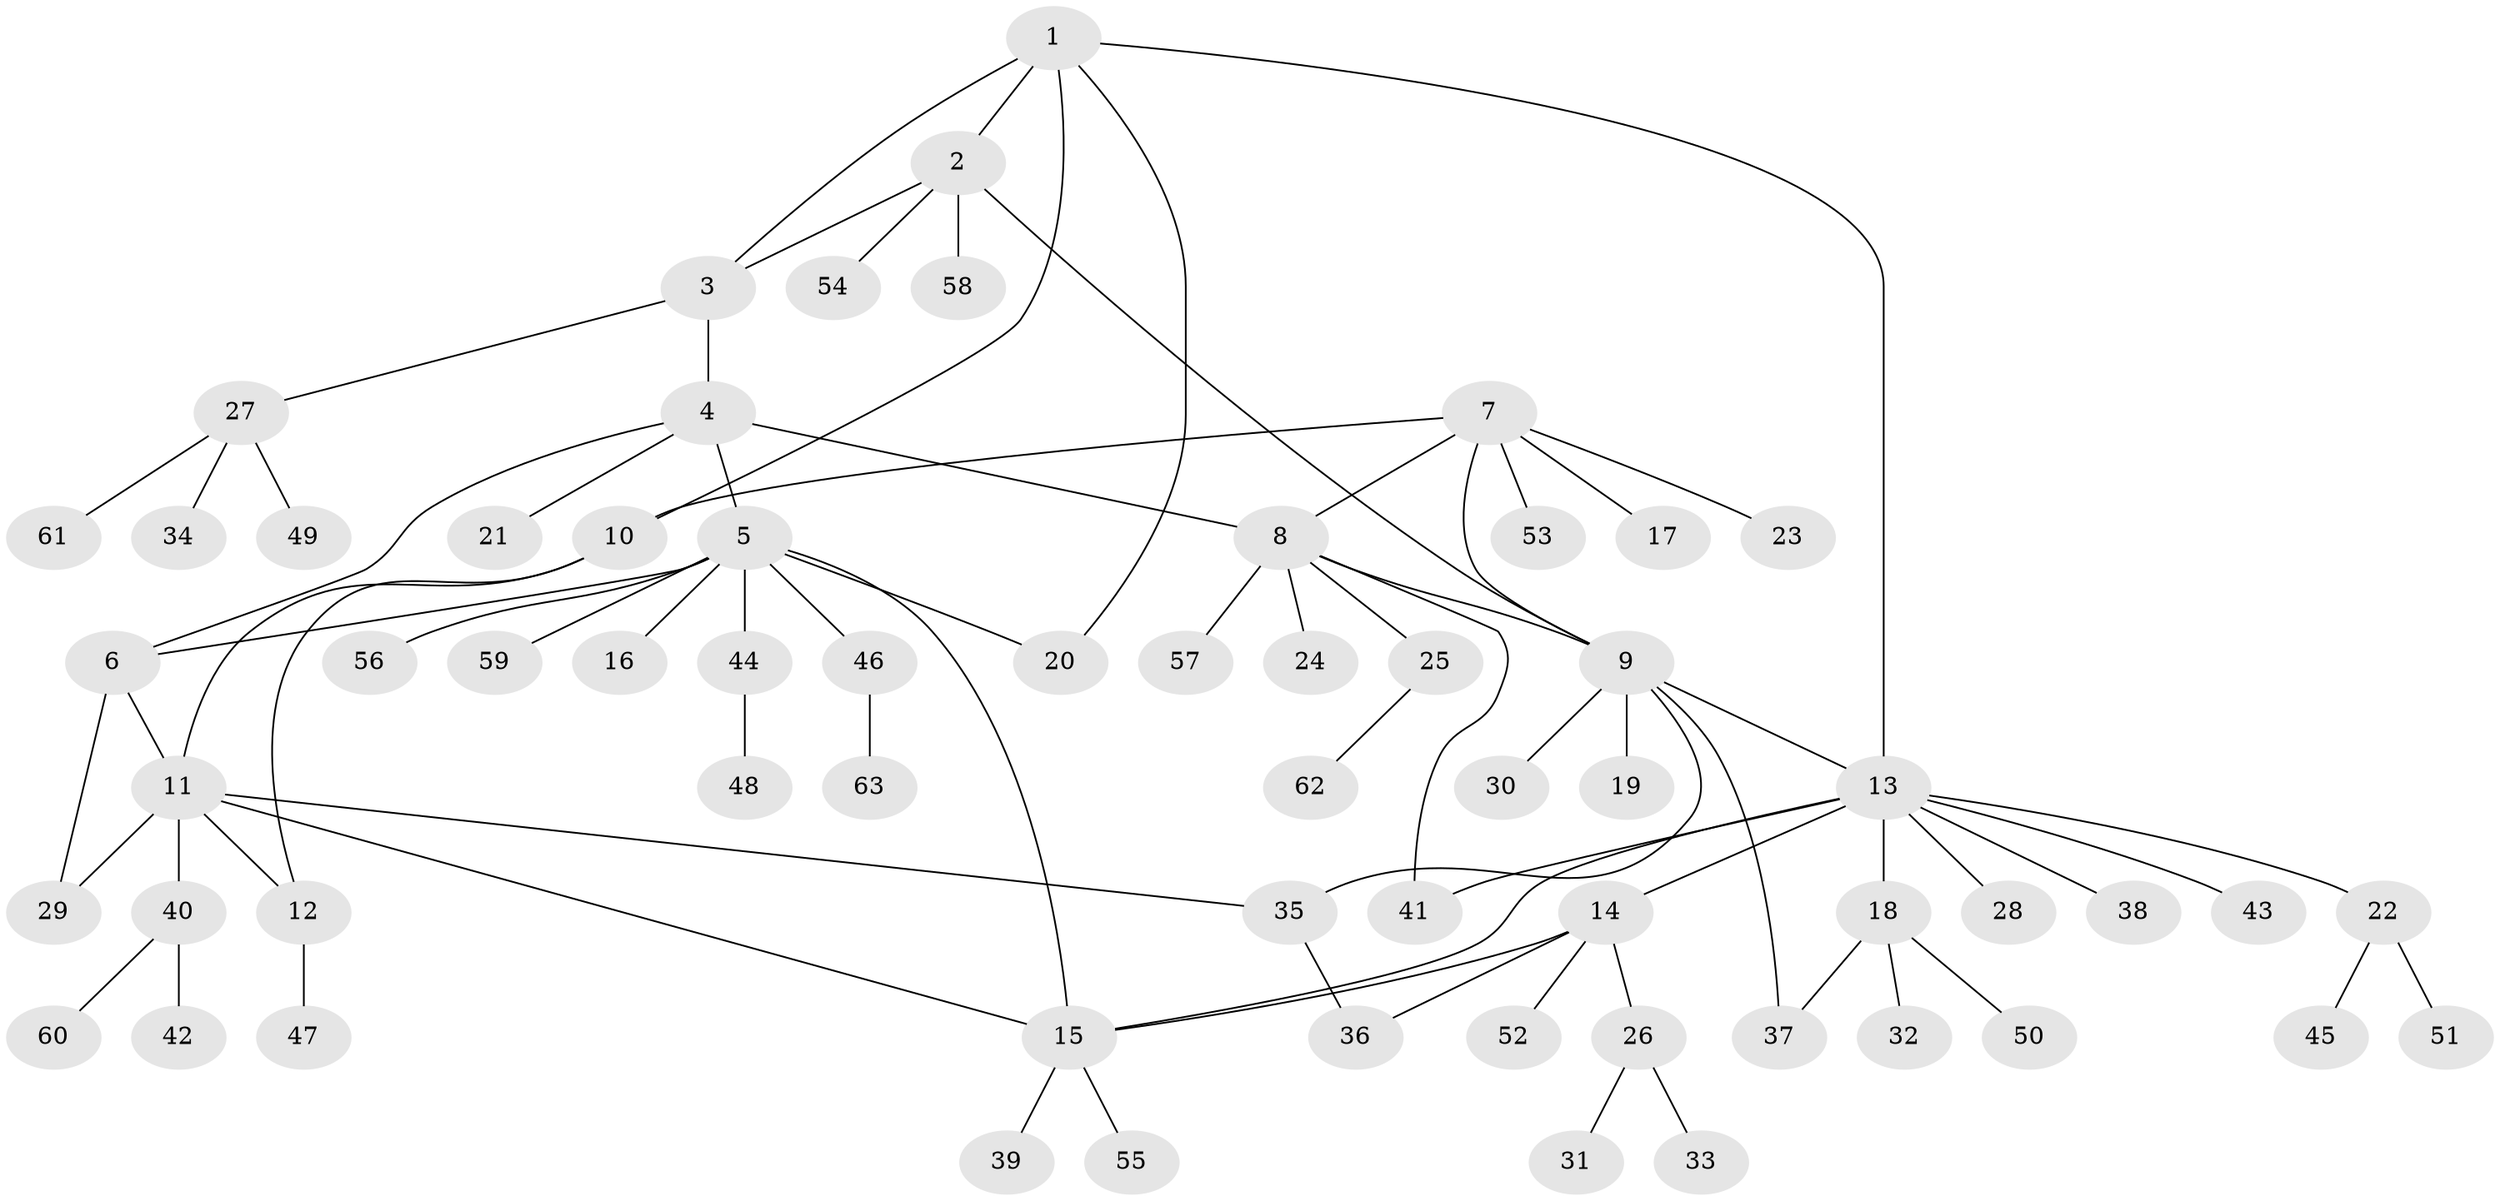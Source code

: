 // Generated by graph-tools (version 1.1) at 2025/37/03/09/25 02:37:13]
// undirected, 63 vertices, 79 edges
graph export_dot {
graph [start="1"]
  node [color=gray90,style=filled];
  1;
  2;
  3;
  4;
  5;
  6;
  7;
  8;
  9;
  10;
  11;
  12;
  13;
  14;
  15;
  16;
  17;
  18;
  19;
  20;
  21;
  22;
  23;
  24;
  25;
  26;
  27;
  28;
  29;
  30;
  31;
  32;
  33;
  34;
  35;
  36;
  37;
  38;
  39;
  40;
  41;
  42;
  43;
  44;
  45;
  46;
  47;
  48;
  49;
  50;
  51;
  52;
  53;
  54;
  55;
  56;
  57;
  58;
  59;
  60;
  61;
  62;
  63;
  1 -- 2;
  1 -- 3;
  1 -- 10;
  1 -- 13;
  1 -- 20;
  2 -- 3;
  2 -- 9;
  2 -- 54;
  2 -- 58;
  3 -- 4;
  3 -- 27;
  4 -- 5;
  4 -- 6;
  4 -- 8;
  4 -- 21;
  5 -- 6;
  5 -- 15;
  5 -- 16;
  5 -- 20;
  5 -- 44;
  5 -- 46;
  5 -- 56;
  5 -- 59;
  6 -- 11;
  6 -- 29;
  7 -- 8;
  7 -- 9;
  7 -- 10;
  7 -- 17;
  7 -- 23;
  7 -- 53;
  8 -- 9;
  8 -- 24;
  8 -- 25;
  8 -- 41;
  8 -- 57;
  9 -- 13;
  9 -- 19;
  9 -- 30;
  9 -- 35;
  9 -- 37;
  10 -- 11;
  10 -- 12;
  11 -- 12;
  11 -- 15;
  11 -- 29;
  11 -- 35;
  11 -- 40;
  12 -- 47;
  13 -- 14;
  13 -- 15;
  13 -- 18;
  13 -- 22;
  13 -- 28;
  13 -- 38;
  13 -- 41;
  13 -- 43;
  14 -- 15;
  14 -- 26;
  14 -- 36;
  14 -- 52;
  15 -- 39;
  15 -- 55;
  18 -- 32;
  18 -- 37;
  18 -- 50;
  22 -- 45;
  22 -- 51;
  25 -- 62;
  26 -- 31;
  26 -- 33;
  27 -- 34;
  27 -- 49;
  27 -- 61;
  35 -- 36;
  40 -- 42;
  40 -- 60;
  44 -- 48;
  46 -- 63;
}

